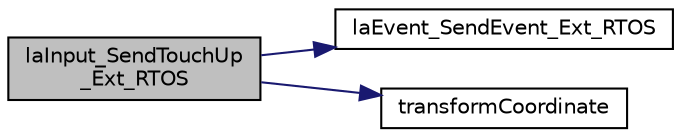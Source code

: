 digraph "laInput_SendTouchUp_Ext_RTOS"
{
 // LATEX_PDF_SIZE
  edge [fontname="Helvetica",fontsize="10",labelfontname="Helvetica",labelfontsize="10"];
  node [fontname="Helvetica",fontsize="10",shape=record];
  rankdir="LR";
  Node1 [label="laInput_SendTouchUp\l_Ext_RTOS",height=0.2,width=0.4,color="black", fillcolor="grey75", style="filled", fontcolor="black",tooltip=" "];
  Node1 -> Node2 [color="midnightblue",fontsize="10",style="solid",fontname="Helvetica"];
  Node2 [label="laEvent_SendEvent_Ext_RTOS",height=0.2,width=0.4,color="black", fillcolor="white", style="filled",URL="$legato__event__rtos_8c.html#a02b4517b643f7f6e441cf4b0fee713de",tooltip=" "];
  Node1 -> Node3 [color="midnightblue",fontsize="10",style="solid",fontname="Helvetica"];
  Node3 [label="transformCoordinate",height=0.2,width=0.4,color="black", fillcolor="white", style="filled",URL="$legato__input__rtos_8c.html#a3e0fa0a99364a75b135ebb9c1e7e4f34",tooltip=" "];
}
